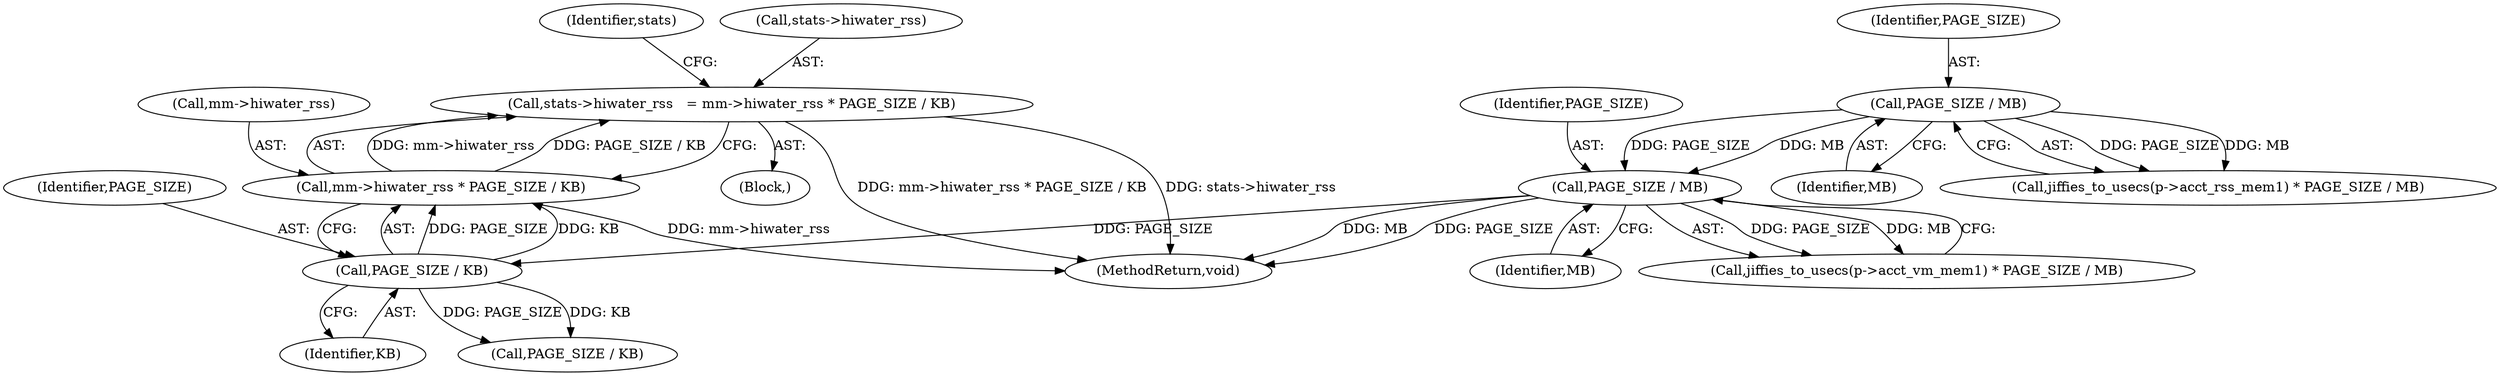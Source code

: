 digraph "0_linux_f0ec1aaf54caddd21c259aea8b2ecfbde4ee4fb9@integer" {
"1000138" [label="(Call,stats->hiwater_rss   = mm->hiwater_rss * PAGE_SIZE / KB)"];
"1000142" [label="(Call,mm->hiwater_rss * PAGE_SIZE / KB)"];
"1000146" [label="(Call,PAGE_SIZE / KB)"];
"1000128" [label="(Call,PAGE_SIZE / MB)"];
"1000116" [label="(Call,PAGE_SIZE / MB)"];
"1000190" [label="(MethodReturn,void)"];
"1000142" [label="(Call,mm->hiwater_rss * PAGE_SIZE / KB)"];
"1000138" [label="(Call,stats->hiwater_rss   = mm->hiwater_rss * PAGE_SIZE / KB)"];
"1000147" [label="(Identifier,PAGE_SIZE)"];
"1000118" [label="(Identifier,MB)"];
"1000117" [label="(Identifier,PAGE_SIZE)"];
"1000130" [label="(Identifier,MB)"];
"1000139" [label="(Call,stats->hiwater_rss)"];
"1000129" [label="(Identifier,PAGE_SIZE)"];
"1000116" [label="(Call,PAGE_SIZE / MB)"];
"1000111" [label="(Call,jiffies_to_usecs(p->acct_rss_mem1) * PAGE_SIZE / MB)"];
"1000123" [label="(Call,jiffies_to_usecs(p->acct_vm_mem1) * PAGE_SIZE / MB)"];
"1000137" [label="(Block,)"];
"1000128" [label="(Call,PAGE_SIZE / MB)"];
"1000146" [label="(Call,PAGE_SIZE / KB)"];
"1000148" [label="(Identifier,KB)"];
"1000143" [label="(Call,mm->hiwater_rss)"];
"1000157" [label="(Call,PAGE_SIZE / KB)"];
"1000151" [label="(Identifier,stats)"];
"1000138" -> "1000137"  [label="AST: "];
"1000138" -> "1000142"  [label="CFG: "];
"1000139" -> "1000138"  [label="AST: "];
"1000142" -> "1000138"  [label="AST: "];
"1000151" -> "1000138"  [label="CFG: "];
"1000138" -> "1000190"  [label="DDG: mm->hiwater_rss * PAGE_SIZE / KB"];
"1000138" -> "1000190"  [label="DDG: stats->hiwater_rss"];
"1000142" -> "1000138"  [label="DDG: mm->hiwater_rss"];
"1000142" -> "1000138"  [label="DDG: PAGE_SIZE / KB"];
"1000142" -> "1000146"  [label="CFG: "];
"1000143" -> "1000142"  [label="AST: "];
"1000146" -> "1000142"  [label="AST: "];
"1000142" -> "1000190"  [label="DDG: mm->hiwater_rss"];
"1000146" -> "1000142"  [label="DDG: PAGE_SIZE"];
"1000146" -> "1000142"  [label="DDG: KB"];
"1000146" -> "1000148"  [label="CFG: "];
"1000147" -> "1000146"  [label="AST: "];
"1000148" -> "1000146"  [label="AST: "];
"1000128" -> "1000146"  [label="DDG: PAGE_SIZE"];
"1000146" -> "1000157"  [label="DDG: PAGE_SIZE"];
"1000146" -> "1000157"  [label="DDG: KB"];
"1000128" -> "1000123"  [label="AST: "];
"1000128" -> "1000130"  [label="CFG: "];
"1000129" -> "1000128"  [label="AST: "];
"1000130" -> "1000128"  [label="AST: "];
"1000123" -> "1000128"  [label="CFG: "];
"1000128" -> "1000190"  [label="DDG: MB"];
"1000128" -> "1000190"  [label="DDG: PAGE_SIZE"];
"1000128" -> "1000123"  [label="DDG: PAGE_SIZE"];
"1000128" -> "1000123"  [label="DDG: MB"];
"1000116" -> "1000128"  [label="DDG: PAGE_SIZE"];
"1000116" -> "1000128"  [label="DDG: MB"];
"1000116" -> "1000111"  [label="AST: "];
"1000116" -> "1000118"  [label="CFG: "];
"1000117" -> "1000116"  [label="AST: "];
"1000118" -> "1000116"  [label="AST: "];
"1000111" -> "1000116"  [label="CFG: "];
"1000116" -> "1000111"  [label="DDG: PAGE_SIZE"];
"1000116" -> "1000111"  [label="DDG: MB"];
}
